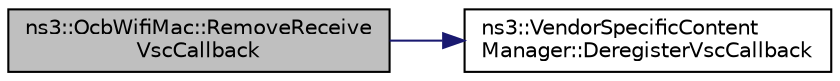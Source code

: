 digraph "ns3::OcbWifiMac::RemoveReceiveVscCallback"
{
  edge [fontname="Helvetica",fontsize="10",labelfontname="Helvetica",labelfontsize="10"];
  node [fontname="Helvetica",fontsize="10",shape=record];
  rankdir="LR";
  Node1 [label="ns3::OcbWifiMac::RemoveReceive\lVscCallback",height=0.2,width=0.4,color="black", fillcolor="grey75", style="filled", fontcolor="black"];
  Node1 -> Node2 [color="midnightblue",fontsize="10",style="solid"];
  Node2 [label="ns3::VendorSpecificContent\lManager::DeregisterVscCallback",height=0.2,width=0.4,color="black", fillcolor="white", style="filled",URL="$df/d7e/classns3_1_1VendorSpecificContentManager.html#abe2645201542dd7165365be27f1a5b89"];
}
